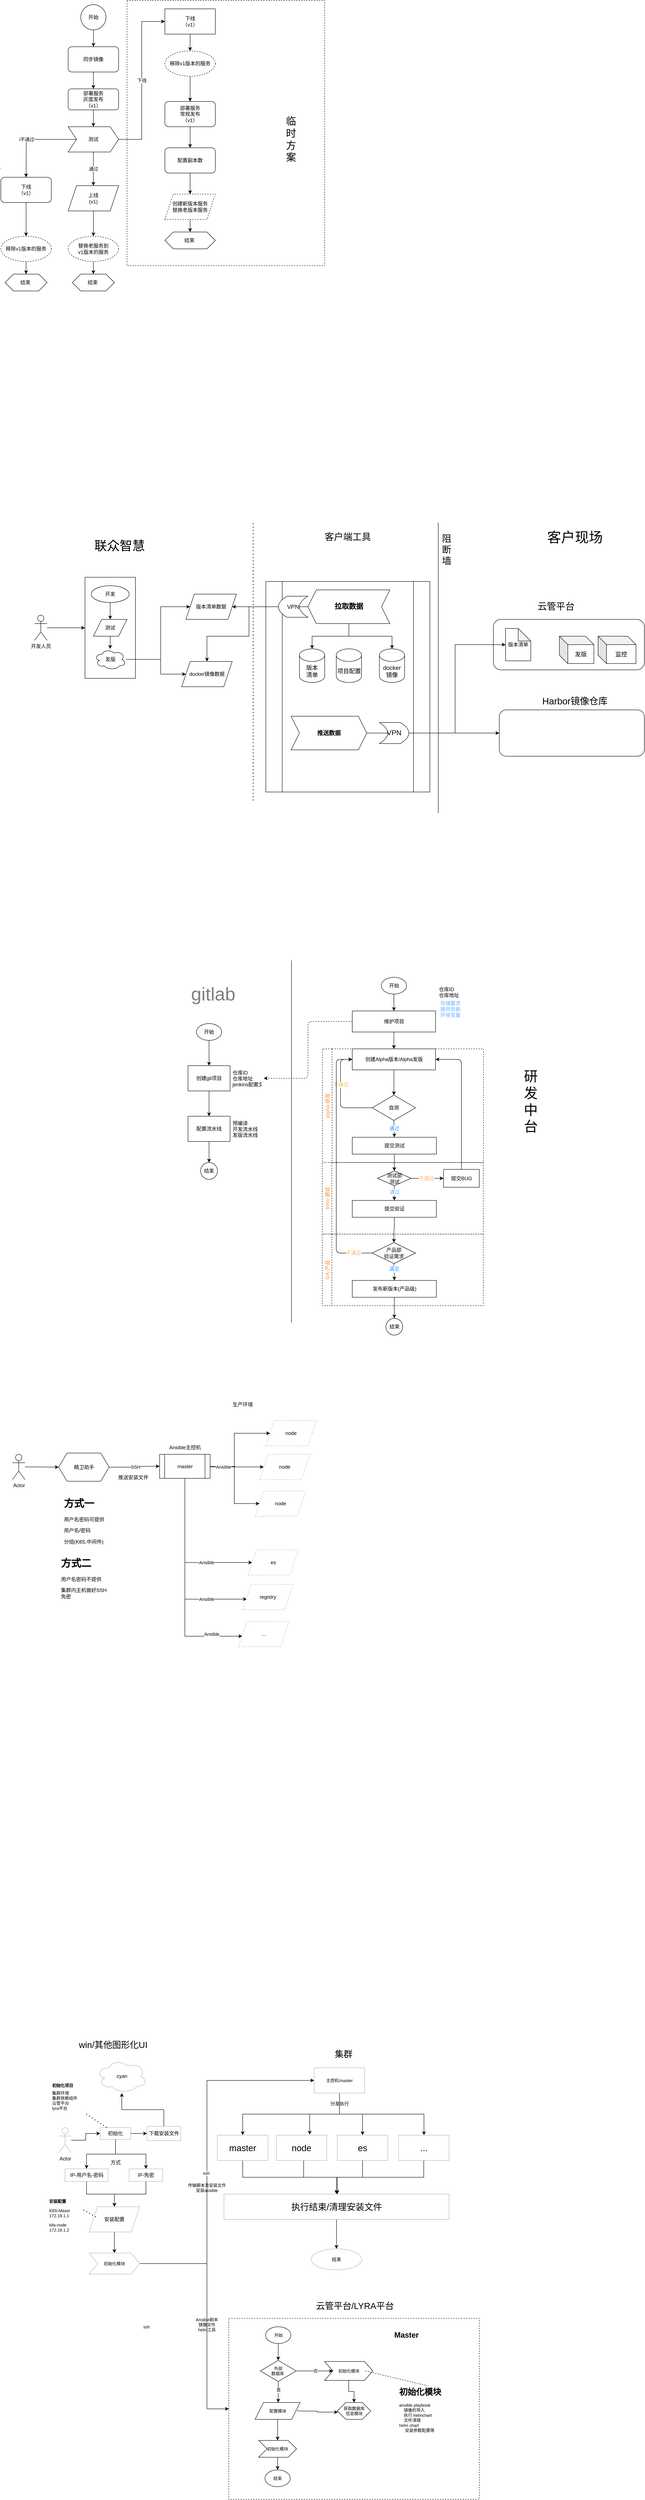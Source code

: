<mxfile version="20.5.1" type="github">
  <diagram id="aKOXHxGFXrtELs7mGaee" name="第 1 页">
    <mxGraphModel dx="2698" dy="1825" grid="1" gridSize="10" guides="1" tooltips="1" connect="1" arrows="1" fold="1" page="1" pageScale="1" pageWidth="827" pageHeight="1169" background="none" math="0" shadow="0">
      <root>
        <mxCell id="0" />
        <mxCell id="1" parent="0" />
        <mxCell id="niFO-DLAnTx82eHoh4Qd-40" value="" style="rounded=0;whiteSpace=wrap;html=1;fontSize=10;dashed=1;" vertex="1" parent="1">
          <mxGeometry x="552" y="5525" width="595.5" height="430" as="geometry" />
        </mxCell>
        <mxCell id="ubwxyJtzHkvPF2N2pRwj-57" value="cyan" style="ellipse;shape=cloud;whiteSpace=wrap;html=1;strokeColor=#B3B3B3;" parent="1" vertex="1">
          <mxGeometry x="237.5" y="4910" width="120" height="80" as="geometry" />
        </mxCell>
        <mxCell id="TaMHbcw07CwSiACDO4ns-48" value="" style="rounded=1;whiteSpace=wrap;html=1;fontSize=33;" parent="1" vertex="1">
          <mxGeometry x="1195" y="1705" width="345" height="110" as="geometry" />
        </mxCell>
        <mxCell id="TaMHbcw07CwSiACDO4ns-46" value="" style="rounded=1;whiteSpace=wrap;html=1;fontSize=33;" parent="1" vertex="1">
          <mxGeometry x="1181" y="1490" width="359" height="120" as="geometry" />
        </mxCell>
        <mxCell id="uRnvMdXlU50FcUm2w8r_-44" value="" style="verticalLabelPosition=bottom;verticalAlign=top;html=1;shape=mxgraph.basic.rect;fillColor2=none;strokeWidth=1;size=20;indent=5;strokeColor=default;dashed=1;" parent="1" vertex="1">
          <mxGeometry x="310" y="20" width="470" height="630" as="geometry" />
        </mxCell>
        <mxCell id="uRnvMdXlU50FcUm2w8r_-13" value="" style="endArrow=none;html=1;rounded=0;" parent="1" edge="1">
          <mxGeometry width="50" height="50" relative="1" as="geometry">
            <mxPoint x="10" y="420" as="sourcePoint" />
            <mxPoint x="9" y="419.406" as="targetPoint" />
          </mxGeometry>
        </mxCell>
        <mxCell id="uRnvMdXlU50FcUm2w8r_-24" style="edgeStyle=orthogonalEdgeStyle;rounded=0;orthogonalLoop=1;jettySize=auto;html=1;" parent="1" target="uRnvMdXlU50FcUm2w8r_-23" edge="1">
          <mxGeometry relative="1" as="geometry">
            <mxPoint x="230" y="90" as="sourcePoint" />
          </mxGeometry>
        </mxCell>
        <mxCell id="uRnvMdXlU50FcUm2w8r_-22" value="开始" style="ellipse;whiteSpace=wrap;html=1;aspect=fixed;" parent="1" vertex="1">
          <mxGeometry x="200" y="30" width="60" height="60" as="geometry" />
        </mxCell>
        <mxCell id="uRnvMdXlU50FcUm2w8r_-26" style="edgeStyle=orthogonalEdgeStyle;rounded=0;orthogonalLoop=1;jettySize=auto;html=1;" parent="1" source="uRnvMdXlU50FcUm2w8r_-23" target="uRnvMdXlU50FcUm2w8r_-25" edge="1">
          <mxGeometry relative="1" as="geometry" />
        </mxCell>
        <mxCell id="uRnvMdXlU50FcUm2w8r_-23" value="同步镜像" style="rounded=1;whiteSpace=wrap;html=1;" parent="1" vertex="1">
          <mxGeometry x="170" y="130" width="120" height="60" as="geometry" />
        </mxCell>
        <mxCell id="uRnvMdXlU50FcUm2w8r_-35" style="edgeStyle=orthogonalEdgeStyle;rounded=0;orthogonalLoop=1;jettySize=auto;html=1;" parent="1" source="uRnvMdXlU50FcUm2w8r_-25" target="uRnvMdXlU50FcUm2w8r_-34" edge="1">
          <mxGeometry relative="1" as="geometry" />
        </mxCell>
        <mxCell id="uRnvMdXlU50FcUm2w8r_-25" value="部署服务&lt;br&gt;灰度发布&lt;br&gt;（v1）" style="rounded=1;whiteSpace=wrap;html=1;" parent="1" vertex="1">
          <mxGeometry x="170" y="230" width="120" height="50" as="geometry" />
        </mxCell>
        <mxCell id="uRnvMdXlU50FcUm2w8r_-41" value="通过" style="edgeStyle=orthogonalEdgeStyle;rounded=0;orthogonalLoop=1;jettySize=auto;html=1;" parent="1" source="uRnvMdXlU50FcUm2w8r_-34" target="uRnvMdXlU50FcUm2w8r_-40" edge="1">
          <mxGeometry relative="1" as="geometry" />
        </mxCell>
        <mxCell id="uRnvMdXlU50FcUm2w8r_-43" value="i不通过" style="edgeStyle=orthogonalEdgeStyle;rounded=0;orthogonalLoop=1;jettySize=auto;html=1;" parent="1" source="uRnvMdXlU50FcUm2w8r_-34" edge="1">
          <mxGeometry x="0.143" relative="1" as="geometry">
            <mxPoint x="70" y="440" as="targetPoint" />
            <mxPoint as="offset" />
          </mxGeometry>
        </mxCell>
        <mxCell id="uRnvMdXlU50FcUm2w8r_-46" value="下线" style="edgeStyle=orthogonalEdgeStyle;rounded=0;orthogonalLoop=1;jettySize=auto;html=1;entryX=0;entryY=0.5;entryDx=0;entryDy=0;" parent="1" source="uRnvMdXlU50FcUm2w8r_-34" target="uRnvMdXlU50FcUm2w8r_-45" edge="1">
          <mxGeometry relative="1" as="geometry" />
        </mxCell>
        <mxCell id="uRnvMdXlU50FcUm2w8r_-34" value="测试" style="shape=step;perimeter=stepPerimeter;whiteSpace=wrap;html=1;fixedSize=1;" parent="1" vertex="1">
          <mxGeometry x="170" y="320" width="120" height="60" as="geometry" />
        </mxCell>
        <mxCell id="uRnvMdXlU50FcUm2w8r_-69" style="edgeStyle=orthogonalEdgeStyle;rounded=0;orthogonalLoop=1;jettySize=auto;html=1;" parent="1" source="uRnvMdXlU50FcUm2w8r_-40" target="uRnvMdXlU50FcUm2w8r_-68" edge="1">
          <mxGeometry relative="1" as="geometry" />
        </mxCell>
        <mxCell id="uRnvMdXlU50FcUm2w8r_-40" value="上线&lt;br&gt;(v1)" style="shape=parallelogram;perimeter=parallelogramPerimeter;whiteSpace=wrap;html=1;fixedSize=1;" parent="1" vertex="1">
          <mxGeometry x="170" y="460" width="120" height="60" as="geometry" />
        </mxCell>
        <mxCell id="uRnvMdXlU50FcUm2w8r_-58" value="" style="edgeStyle=orthogonalEdgeStyle;rounded=0;orthogonalLoop=1;jettySize=auto;html=1;" parent="1" source="uRnvMdXlU50FcUm2w8r_-42" target="uRnvMdXlU50FcUm2w8r_-57" edge="1">
          <mxGeometry relative="1" as="geometry" />
        </mxCell>
        <mxCell id="uRnvMdXlU50FcUm2w8r_-42" value="下线&lt;br&gt;（v1）" style="rounded=1;whiteSpace=wrap;html=1;" parent="1" vertex="1">
          <mxGeometry x="10" y="440" width="120" height="60" as="geometry" />
        </mxCell>
        <mxCell id="uRnvMdXlU50FcUm2w8r_-66" style="edgeStyle=orthogonalEdgeStyle;rounded=0;orthogonalLoop=1;jettySize=auto;html=1;" parent="1" source="uRnvMdXlU50FcUm2w8r_-45" target="uRnvMdXlU50FcUm2w8r_-64" edge="1">
          <mxGeometry relative="1" as="geometry" />
        </mxCell>
        <mxCell id="uRnvMdXlU50FcUm2w8r_-45" value="下线&lt;br&gt;（v1）" style="rounded=0;whiteSpace=wrap;html=1;strokeColor=default;" parent="1" vertex="1">
          <mxGeometry x="400" y="40" width="120" height="60" as="geometry" />
        </mxCell>
        <mxCell id="uRnvMdXlU50FcUm2w8r_-52" value="" style="edgeStyle=orthogonalEdgeStyle;rounded=0;orthogonalLoop=1;jettySize=auto;html=1;" parent="1" source="uRnvMdXlU50FcUm2w8r_-49" target="uRnvMdXlU50FcUm2w8r_-51" edge="1">
          <mxGeometry relative="1" as="geometry" />
        </mxCell>
        <mxCell id="uRnvMdXlU50FcUm2w8r_-49" value="部署服务&lt;br&gt;常规发布&lt;br&gt;（v1）" style="rounded=1;whiteSpace=wrap;html=1;strokeColor=default;" parent="1" vertex="1">
          <mxGeometry x="400" y="260" width="120" height="60" as="geometry" />
        </mxCell>
        <mxCell id="uRnvMdXlU50FcUm2w8r_-54" style="edgeStyle=orthogonalEdgeStyle;rounded=0;orthogonalLoop=1;jettySize=auto;html=1;entryX=0.5;entryY=0;entryDx=0;entryDy=0;" parent="1" source="uRnvMdXlU50FcUm2w8r_-51" target="uRnvMdXlU50FcUm2w8r_-53" edge="1">
          <mxGeometry relative="1" as="geometry" />
        </mxCell>
        <mxCell id="uRnvMdXlU50FcUm2w8r_-51" value="配置副本数" style="whiteSpace=wrap;html=1;rounded=1;" parent="1" vertex="1">
          <mxGeometry x="400" y="370" width="120" height="60" as="geometry" />
        </mxCell>
        <mxCell id="uRnvMdXlU50FcUm2w8r_-56" value="" style="edgeStyle=orthogonalEdgeStyle;rounded=0;orthogonalLoop=1;jettySize=auto;html=1;" parent="1" source="uRnvMdXlU50FcUm2w8r_-53" edge="1">
          <mxGeometry relative="1" as="geometry">
            <mxPoint x="460" y="570" as="targetPoint" />
          </mxGeometry>
        </mxCell>
        <mxCell id="uRnvMdXlU50FcUm2w8r_-53" value="创建新版本服务&lt;br&gt;替换老版本服务" style="shape=parallelogram;perimeter=parallelogramPerimeter;whiteSpace=wrap;html=1;fixedSize=1;strokeColor=default;dashed=1;" parent="1" vertex="1">
          <mxGeometry x="400" y="480" width="120" height="60" as="geometry" />
        </mxCell>
        <mxCell id="uRnvMdXlU50FcUm2w8r_-62" style="edgeStyle=orthogonalEdgeStyle;rounded=0;orthogonalLoop=1;jettySize=auto;html=1;" parent="1" source="uRnvMdXlU50FcUm2w8r_-57" edge="1">
          <mxGeometry relative="1" as="geometry">
            <mxPoint x="70" y="670" as="targetPoint" />
          </mxGeometry>
        </mxCell>
        <mxCell id="uRnvMdXlU50FcUm2w8r_-57" value="移除v1版本的服务" style="ellipse;whiteSpace=wrap;html=1;rounded=1;dashed=1;" parent="1" vertex="1">
          <mxGeometry x="10" y="580" width="120" height="60" as="geometry" />
        </mxCell>
        <mxCell id="uRnvMdXlU50FcUm2w8r_-61" value="结束&amp;nbsp;" style="shape=hexagon;perimeter=hexagonPerimeter2;whiteSpace=wrap;html=1;fixedSize=1;strokeColor=default;" parent="1" vertex="1">
          <mxGeometry x="20" y="670" width="100" height="40" as="geometry" />
        </mxCell>
        <mxCell id="uRnvMdXlU50FcUm2w8r_-67" style="edgeStyle=orthogonalEdgeStyle;rounded=0;orthogonalLoop=1;jettySize=auto;html=1;" parent="1" source="uRnvMdXlU50FcUm2w8r_-64" target="uRnvMdXlU50FcUm2w8r_-49" edge="1">
          <mxGeometry relative="1" as="geometry" />
        </mxCell>
        <mxCell id="uRnvMdXlU50FcUm2w8r_-64" value="移除v1版本的服务" style="ellipse;whiteSpace=wrap;html=1;rounded=1;dashed=1;" parent="1" vertex="1">
          <mxGeometry x="400" y="140" width="120" height="60" as="geometry" />
        </mxCell>
        <mxCell id="uRnvMdXlU50FcUm2w8r_-71" value="" style="edgeStyle=orthogonalEdgeStyle;rounded=0;orthogonalLoop=1;jettySize=auto;html=1;" parent="1" source="uRnvMdXlU50FcUm2w8r_-68" target="uRnvMdXlU50FcUm2w8r_-70" edge="1">
          <mxGeometry relative="1" as="geometry" />
        </mxCell>
        <mxCell id="uRnvMdXlU50FcUm2w8r_-68" value="替换老服务到&lt;br&gt;v1版本的服务" style="ellipse;whiteSpace=wrap;html=1;rounded=1;dashed=1;" parent="1" vertex="1">
          <mxGeometry x="170" y="580" width="120" height="60" as="geometry" />
        </mxCell>
        <mxCell id="uRnvMdXlU50FcUm2w8r_-70" value="结束&amp;nbsp;" style="shape=hexagon;perimeter=hexagonPerimeter2;whiteSpace=wrap;html=1;fixedSize=1;strokeColor=default;" parent="1" vertex="1">
          <mxGeometry x="180" y="670" width="100" height="40" as="geometry" />
        </mxCell>
        <mxCell id="uRnvMdXlU50FcUm2w8r_-72" value="结束&amp;nbsp;" style="shape=hexagon;perimeter=hexagonPerimeter2;whiteSpace=wrap;html=1;fixedSize=1;strokeColor=default;" parent="1" vertex="1">
          <mxGeometry x="400" y="570" width="120" height="40" as="geometry" />
        </mxCell>
        <mxCell id="uRnvMdXlU50FcUm2w8r_-73" value="临&lt;br style=&quot;font-size: 24px;&quot;&gt;时&lt;br style=&quot;font-size: 24px;&quot;&gt;方&lt;br style=&quot;font-size: 24px;&quot;&gt;案" style="text;html=1;strokeColor=none;fillColor=none;align=center;verticalAlign=middle;whiteSpace=wrap;rounded=0;fontSize=24;" parent="1" vertex="1">
          <mxGeometry x="670" y="110" width="60" height="480" as="geometry" />
        </mxCell>
        <mxCell id="TaMHbcw07CwSiACDO4ns-1" value="" style="rounded=0;whiteSpace=wrap;html=1;" parent="1" vertex="1">
          <mxGeometry x="210" y="1390" width="120" height="240" as="geometry" />
        </mxCell>
        <mxCell id="TaMHbcw07CwSiACDO4ns-6" style="edgeStyle=orthogonalEdgeStyle;rounded=0;orthogonalLoop=1;jettySize=auto;html=1;" parent="1" source="TaMHbcw07CwSiACDO4ns-2" target="TaMHbcw07CwSiACDO4ns-1" edge="1">
          <mxGeometry relative="1" as="geometry" />
        </mxCell>
        <mxCell id="TaMHbcw07CwSiACDO4ns-2" value="开发人员" style="shape=umlActor;verticalLabelPosition=bottom;verticalAlign=top;html=1;outlineConnect=0;" parent="1" vertex="1">
          <mxGeometry x="90" y="1480" width="30" height="60" as="geometry" />
        </mxCell>
        <mxCell id="TaMHbcw07CwSiACDO4ns-9" value="" style="edgeStyle=orthogonalEdgeStyle;rounded=0;orthogonalLoop=1;jettySize=auto;html=1;" parent="1" source="TaMHbcw07CwSiACDO4ns-7" target="TaMHbcw07CwSiACDO4ns-8" edge="1">
          <mxGeometry relative="1" as="geometry" />
        </mxCell>
        <mxCell id="TaMHbcw07CwSiACDO4ns-7" value="开发" style="ellipse;whiteSpace=wrap;html=1;" parent="1" vertex="1">
          <mxGeometry x="225" y="1410" width="90" height="40" as="geometry" />
        </mxCell>
        <mxCell id="TaMHbcw07CwSiACDO4ns-11" value="" style="edgeStyle=orthogonalEdgeStyle;rounded=0;orthogonalLoop=1;jettySize=auto;html=1;" parent="1" source="TaMHbcw07CwSiACDO4ns-8" target="TaMHbcw07CwSiACDO4ns-10" edge="1">
          <mxGeometry relative="1" as="geometry" />
        </mxCell>
        <mxCell id="TaMHbcw07CwSiACDO4ns-8" value="测试" style="shape=parallelogram;perimeter=parallelogramPerimeter;whiteSpace=wrap;html=1;fixedSize=1;" parent="1" vertex="1">
          <mxGeometry x="230" y="1490" width="80" height="40" as="geometry" />
        </mxCell>
        <mxCell id="TaMHbcw07CwSiACDO4ns-14" style="edgeStyle=orthogonalEdgeStyle;rounded=0;orthogonalLoop=1;jettySize=auto;html=1;entryX=0;entryY=0.5;entryDx=0;entryDy=0;" parent="1" source="TaMHbcw07CwSiACDO4ns-10" target="TaMHbcw07CwSiACDO4ns-12" edge="1">
          <mxGeometry relative="1" as="geometry">
            <Array as="points">
              <mxPoint x="390" y="1585" />
              <mxPoint x="390" y="1460" />
            </Array>
          </mxGeometry>
        </mxCell>
        <mxCell id="TaMHbcw07CwSiACDO4ns-15" style="edgeStyle=orthogonalEdgeStyle;rounded=0;orthogonalLoop=1;jettySize=auto;html=1;entryX=0;entryY=0.5;entryDx=0;entryDy=0;" parent="1" source="TaMHbcw07CwSiACDO4ns-10" target="TaMHbcw07CwSiACDO4ns-13" edge="1">
          <mxGeometry relative="1" as="geometry">
            <Array as="points">
              <mxPoint x="390" y="1585" />
              <mxPoint x="390" y="1620" />
            </Array>
          </mxGeometry>
        </mxCell>
        <mxCell id="TaMHbcw07CwSiACDO4ns-10" value="发版" style="ellipse;shape=cloud;whiteSpace=wrap;html=1;" parent="1" vertex="1">
          <mxGeometry x="232.5" y="1560" width="75" height="50" as="geometry" />
        </mxCell>
        <mxCell id="TaMHbcw07CwSiACDO4ns-12" value="版本清单数据" style="shape=parallelogram;perimeter=parallelogramPerimeter;whiteSpace=wrap;html=1;fixedSize=1;" parent="1" vertex="1">
          <mxGeometry x="450" y="1430" width="120" height="60" as="geometry" />
        </mxCell>
        <mxCell id="TaMHbcw07CwSiACDO4ns-13" value="docker镜像数据" style="shape=parallelogram;perimeter=parallelogramPerimeter;whiteSpace=wrap;html=1;fixedSize=1;" parent="1" vertex="1">
          <mxGeometry x="440" y="1590" width="120" height="60" as="geometry" />
        </mxCell>
        <mxCell id="TaMHbcw07CwSiACDO4ns-17" value="" style="endArrow=none;dashed=1;html=1;dashPattern=1 3;strokeWidth=2;rounded=0;" parent="1" edge="1">
          <mxGeometry width="50" height="50" relative="1" as="geometry">
            <mxPoint x="610" y="1920" as="sourcePoint" />
            <mxPoint x="610" y="1260" as="targetPoint" />
          </mxGeometry>
        </mxCell>
        <mxCell id="TaMHbcw07CwSiACDO4ns-18" value="联众智慧" style="text;html=1;strokeColor=none;fillColor=none;align=center;verticalAlign=middle;whiteSpace=wrap;rounded=0;fontSize=30;" parent="1" vertex="1">
          <mxGeometry x="180" y="1300" width="225" height="30" as="geometry" />
        </mxCell>
        <mxCell id="TaMHbcw07CwSiACDO4ns-19" value="" style="endArrow=none;html=1;rounded=0;fontSize=30;" parent="1" edge="1">
          <mxGeometry width="50" height="50" relative="1" as="geometry">
            <mxPoint x="1050" y="1950" as="sourcePoint" />
            <mxPoint x="1050" y="1260" as="targetPoint" />
          </mxGeometry>
        </mxCell>
        <mxCell id="TaMHbcw07CwSiACDO4ns-20" value="阻断墙" style="text;html=1;strokeColor=none;fillColor=none;align=center;verticalAlign=middle;whiteSpace=wrap;rounded=0;fontSize=22;" parent="1" vertex="1">
          <mxGeometry x="1050" y="1280" width="40" height="90" as="geometry" />
        </mxCell>
        <mxCell id="TaMHbcw07CwSiACDO4ns-22" value="" style="shape=process;whiteSpace=wrap;html=1;backgroundOutline=1;fontSize=22;" parent="1" vertex="1">
          <mxGeometry x="640" y="1400" width="390" height="500" as="geometry" />
        </mxCell>
        <mxCell id="TaMHbcw07CwSiACDO4ns-23" value="客户端工具" style="text;html=1;strokeColor=none;fillColor=none;align=center;verticalAlign=middle;whiteSpace=wrap;rounded=0;fontSize=22;" parent="1" vertex="1">
          <mxGeometry x="760" y="1280" width="150" height="30" as="geometry" />
        </mxCell>
        <mxCell id="TaMHbcw07CwSiACDO4ns-24" value="docker&lt;br&gt;镜像" style="shape=cylinder3;whiteSpace=wrap;html=1;boundedLbl=1;backgroundOutline=1;size=15;fontSize=14;" parent="1" vertex="1">
          <mxGeometry x="910" y="1560" width="60" height="80" as="geometry" />
        </mxCell>
        <mxCell id="TaMHbcw07CwSiACDO4ns-25" value="版本&lt;br&gt;清单" style="shape=cylinder3;whiteSpace=wrap;html=1;boundedLbl=1;backgroundOutline=1;size=15;fontSize=14;" parent="1" vertex="1">
          <mxGeometry x="720" y="1560" width="60" height="80" as="geometry" />
        </mxCell>
        <mxCell id="TaMHbcw07CwSiACDO4ns-27" style="edgeStyle=orthogonalEdgeStyle;rounded=0;orthogonalLoop=1;jettySize=auto;html=1;entryX=1;entryY=0.5;entryDx=0;entryDy=0;fontSize=14;" parent="1" source="TaMHbcw07CwSiACDO4ns-26" target="TaMHbcw07CwSiACDO4ns-12" edge="1">
          <mxGeometry relative="1" as="geometry" />
        </mxCell>
        <mxCell id="TaMHbcw07CwSiACDO4ns-29" style="edgeStyle=orthogonalEdgeStyle;rounded=0;orthogonalLoop=1;jettySize=auto;html=1;fontSize=14;startArrow=none;" parent="1" source="TaMHbcw07CwSiACDO4ns-28" target="TaMHbcw07CwSiACDO4ns-13" edge="1">
          <mxGeometry relative="1" as="geometry">
            <mxPoint x="740" y="1460" as="sourcePoint" />
            <Array as="points">
              <mxPoint x="600" y="1460" />
              <mxPoint x="600" y="1530" />
              <mxPoint x="500" y="1530" />
            </Array>
          </mxGeometry>
        </mxCell>
        <mxCell id="TaMHbcw07CwSiACDO4ns-30" style="edgeStyle=orthogonalEdgeStyle;rounded=0;orthogonalLoop=1;jettySize=auto;html=1;fontSize=14;" parent="1" source="TaMHbcw07CwSiACDO4ns-26" target="TaMHbcw07CwSiACDO4ns-25" edge="1">
          <mxGeometry relative="1" as="geometry" />
        </mxCell>
        <mxCell id="TaMHbcw07CwSiACDO4ns-31" style="edgeStyle=orthogonalEdgeStyle;rounded=0;orthogonalLoop=1;jettySize=auto;html=1;entryX=0.5;entryY=0;entryDx=0;entryDy=0;entryPerimeter=0;fontSize=14;" parent="1" source="TaMHbcw07CwSiACDO4ns-26" target="TaMHbcw07CwSiACDO4ns-24" edge="1">
          <mxGeometry relative="1" as="geometry" />
        </mxCell>
        <mxCell id="TaMHbcw07CwSiACDO4ns-26" value="" style="shape=step;perimeter=stepPerimeter;whiteSpace=wrap;html=1;fixedSize=1;fontSize=14;rotation=-180;" parent="1" vertex="1">
          <mxGeometry x="740" y="1420" width="195" height="80" as="geometry" />
        </mxCell>
        <mxCell id="TaMHbcw07CwSiACDO4ns-32" value="拉取数据" style="text;html=1;strokeColor=none;fillColor=none;align=center;verticalAlign=middle;whiteSpace=wrap;rounded=0;fontSize=17;fontStyle=1" parent="1" vertex="1">
          <mxGeometry x="790" y="1445" width="95" height="30" as="geometry" />
        </mxCell>
        <mxCell id="TaMHbcw07CwSiACDO4ns-28" value="VPN" style="shape=dataStorage;whiteSpace=wrap;html=1;fixedSize=1;fontSize=14;" parent="1" vertex="1">
          <mxGeometry x="670" y="1435" width="70" height="50" as="geometry" />
        </mxCell>
        <mxCell id="TaMHbcw07CwSiACDO4ns-34" value="项目配置" style="shape=cylinder3;whiteSpace=wrap;html=1;boundedLbl=1;backgroundOutline=1;size=15;fontSize=14;" parent="1" vertex="1">
          <mxGeometry x="807.5" y="1560" width="60" height="80" as="geometry" />
        </mxCell>
        <mxCell id="TaMHbcw07CwSiACDO4ns-50" style="edgeStyle=orthogonalEdgeStyle;rounded=0;orthogonalLoop=1;jettySize=auto;html=1;entryX=0;entryY=0.5;entryDx=0;entryDy=0;fontSize=22;" parent="1" source="TaMHbcw07CwSiACDO4ns-35" target="TaMHbcw07CwSiACDO4ns-48" edge="1">
          <mxGeometry relative="1" as="geometry" />
        </mxCell>
        <mxCell id="TaMHbcw07CwSiACDO4ns-51" style="edgeStyle=orthogonalEdgeStyle;rounded=0;orthogonalLoop=1;jettySize=auto;html=1;fontSize=22;entryX=0;entryY=0.5;entryDx=0;entryDy=0;entryPerimeter=0;" parent="1" source="TaMHbcw07CwSiACDO4ns-35" target="TaMHbcw07CwSiACDO4ns-54" edge="1">
          <mxGeometry relative="1" as="geometry">
            <mxPoint x="1210.0" y="1552.5" as="targetPoint" />
            <Array as="points">
              <mxPoint x="1090" y="1760" />
              <mxPoint x="1090" y="1550" />
            </Array>
          </mxGeometry>
        </mxCell>
        <mxCell id="TaMHbcw07CwSiACDO4ns-35" value="推送数据" style="shape=step;perimeter=stepPerimeter;whiteSpace=wrap;html=1;fixedSize=1;fontSize=14;rotation=0;fontStyle=1" parent="1" vertex="1">
          <mxGeometry x="700" y="1720" width="180" height="80" as="geometry" />
        </mxCell>
        <mxCell id="TaMHbcw07CwSiACDO4ns-36" value="" style="shape=dataStorage;whiteSpace=wrap;html=1;fixedSize=1;fontSize=14;rotation=-180;" parent="1" vertex="1">
          <mxGeometry x="910" y="1735" width="70" height="50" as="geometry" />
        </mxCell>
        <mxCell id="TaMHbcw07CwSiACDO4ns-37" value="VPN" style="text;html=1;strokeColor=none;fillColor=none;align=center;verticalAlign=middle;whiteSpace=wrap;rounded=0;fontSize=17;" parent="1" vertex="1">
          <mxGeometry x="915" y="1745" width="60" height="30" as="geometry" />
        </mxCell>
        <mxCell id="TaMHbcw07CwSiACDO4ns-41" value="客户现场" style="text;html=1;strokeColor=none;fillColor=none;align=center;verticalAlign=middle;whiteSpace=wrap;rounded=0;fontSize=33;fontStyle=0" parent="1" vertex="1">
          <mxGeometry x="1220" y="1280" width="310" height="30" as="geometry" />
        </mxCell>
        <mxCell id="TaMHbcw07CwSiACDO4ns-42" value="云管平台" style="text;html=1;strokeColor=none;fillColor=none;align=center;verticalAlign=middle;whiteSpace=wrap;rounded=0;fontSize=22;fontStyle=0" parent="1" vertex="1">
          <mxGeometry x="1200" y="1445" width="260" height="30" as="geometry" />
        </mxCell>
        <mxCell id="TaMHbcw07CwSiACDO4ns-45" value="Harbor镜像仓库" style="text;html=1;strokeColor=none;fillColor=none;align=center;verticalAlign=middle;whiteSpace=wrap;rounded=0;fontSize=22;fontStyle=0" parent="1" vertex="1">
          <mxGeometry x="1220" y="1670" width="310" height="30" as="geometry" />
        </mxCell>
        <mxCell id="TaMHbcw07CwSiACDO4ns-47" value="发版" style="shape=cube;whiteSpace=wrap;html=1;boundedLbl=1;backgroundOutline=1;darkOpacity=0.05;darkOpacity2=0.1;fontSize=14;" parent="1" vertex="1">
          <mxGeometry x="1338" y="1530" width="82" height="65" as="geometry" />
        </mxCell>
        <mxCell id="TaMHbcw07CwSiACDO4ns-52" value="监控" style="shape=cube;whiteSpace=wrap;html=1;boundedLbl=1;backgroundOutline=1;darkOpacity=0.05;darkOpacity2=0.1;fontSize=14;" parent="1" vertex="1">
          <mxGeometry x="1430" y="1530" width="90" height="65" as="geometry" />
        </mxCell>
        <mxCell id="TaMHbcw07CwSiACDO4ns-54" value="版本清单" style="shape=note;whiteSpace=wrap;html=1;backgroundOutline=1;darkOpacity=0.05;fontSize=12;" parent="1" vertex="1">
          <mxGeometry x="1210" y="1511.5" width="60" height="77" as="geometry" />
        </mxCell>
        <mxCell id="2eoXuniDgy3FarlTxN_e-17" value="" style="edgeStyle=orthogonalEdgeStyle;rounded=0;orthogonalLoop=1;jettySize=auto;html=1;fontSize=12;" parent="1" source="2eoXuniDgy3FarlTxN_e-3" target="2eoXuniDgy3FarlTxN_e-16" edge="1">
          <mxGeometry relative="1" as="geometry" />
        </mxCell>
        <mxCell id="2eoXuniDgy3FarlTxN_e-3" value="配置流水线" style="rounded=0;whiteSpace=wrap;html=1;" parent="1" vertex="1">
          <mxGeometry x="455" y="2670" width="100" height="60" as="geometry" />
        </mxCell>
        <mxCell id="2eoXuniDgy3FarlTxN_e-10" value="" style="edgeStyle=orthogonalEdgeStyle;rounded=0;orthogonalLoop=1;jettySize=auto;html=1;" parent="1" source="2eoXuniDgy3FarlTxN_e-4" target="2eoXuniDgy3FarlTxN_e-3" edge="1">
          <mxGeometry relative="1" as="geometry" />
        </mxCell>
        <mxCell id="2eoXuniDgy3FarlTxN_e-4" value="创建git项目" style="rounded=0;whiteSpace=wrap;html=1;" parent="1" vertex="1">
          <mxGeometry x="455" y="2550" width="100" height="60" as="geometry" />
        </mxCell>
        <mxCell id="2eoXuniDgy3FarlTxN_e-9" value="研&lt;br&gt;发&lt;br&gt;中&lt;br&gt;台" style="text;html=1;strokeColor=none;fillColor=none;align=center;verticalAlign=middle;whiteSpace=wrap;rounded=0;labelBorderColor=none;fontSize=33;" parent="1" vertex="1">
          <mxGeometry x="1202" y="2330" width="136" height="610" as="geometry" />
        </mxCell>
        <mxCell id="2eoXuniDgy3FarlTxN_e-23" style="edgeStyle=orthogonalEdgeStyle;orthogonalLoop=1;jettySize=auto;html=1;fontSize=12;fontColor=default;exitX=0;exitY=0.5;exitDx=0;exitDy=0;rounded=1;dashed=1;" parent="1" source="2eoXuniDgy3FarlTxN_e-11" target="2eoXuniDgy3FarlTxN_e-21" edge="1">
          <mxGeometry relative="1" as="geometry" />
        </mxCell>
        <mxCell id="2eoXuniDgy3FarlTxN_e-29" value="" style="edgeStyle=orthogonalEdgeStyle;rounded=1;orthogonalLoop=1;jettySize=auto;html=1;fontSize=12;fontColor=#FFB366;" parent="1" source="2eoXuniDgy3FarlTxN_e-11" target="2eoXuniDgy3FarlTxN_e-28" edge="1">
          <mxGeometry relative="1" as="geometry" />
        </mxCell>
        <mxCell id="2eoXuniDgy3FarlTxN_e-11" value="维护项目" style="rounded=0;whiteSpace=wrap;html=1;" parent="1" vertex="1">
          <mxGeometry x="845.5" y="2420" width="198" height="50" as="geometry" />
        </mxCell>
        <mxCell id="2eoXuniDgy3FarlTxN_e-15" value="" style="edgeStyle=orthogonalEdgeStyle;rounded=0;orthogonalLoop=1;jettySize=auto;html=1;fontSize=12;" parent="1" source="2eoXuniDgy3FarlTxN_e-13" target="2eoXuniDgy3FarlTxN_e-4" edge="1">
          <mxGeometry relative="1" as="geometry" />
        </mxCell>
        <mxCell id="2eoXuniDgy3FarlTxN_e-13" value="开始" style="ellipse;whiteSpace=wrap;html=1;labelBorderColor=none;fontSize=12;fontColor=default;" parent="1" vertex="1">
          <mxGeometry x="475" y="2450" width="60" height="40" as="geometry" />
        </mxCell>
        <mxCell id="2eoXuniDgy3FarlTxN_e-16" value="结束" style="ellipse;whiteSpace=wrap;html=1;aspect=fixed;labelBorderColor=none;fontSize=12;fontColor=default;" parent="1" vertex="1">
          <mxGeometry x="485" y="2780" width="40" height="40" as="geometry" />
        </mxCell>
        <mxCell id="2eoXuniDgy3FarlTxN_e-21" value="仓库ID&#xa;仓库地址&#xa;jenkins配置文件" style="text;strokeColor=none;fillColor=none;align=left;verticalAlign=middle;spacingLeft=4;spacingRight=4;overflow=hidden;points=[[0,0.5],[1,0.5]];portConstraint=eastwest;rotatable=0;labelBorderColor=none;fontSize=12;fontColor=default;" parent="1" vertex="1">
          <mxGeometry x="555" y="2550" width="80" height="60" as="geometry" />
        </mxCell>
        <mxCell id="2eoXuniDgy3FarlTxN_e-22" value="预编译&#xa;开发流水线&#xa;发版流水线" style="text;strokeColor=none;fillColor=none;align=left;verticalAlign=middle;spacingLeft=4;spacingRight=4;overflow=hidden;points=[[0,0.5],[1,0.5]];portConstraint=eastwest;rotatable=0;labelBorderColor=none;fontSize=12;fontColor=default;" parent="1" vertex="1">
          <mxGeometry x="555" y="2670" width="80" height="60" as="geometry" />
        </mxCell>
        <mxCell id="2eoXuniDgy3FarlTxN_e-24" value="存储要求&#xa;服务依赖&#xa;环境变量" style="text;strokeColor=none;fillColor=none;align=left;verticalAlign=middle;spacingLeft=4;spacingRight=4;overflow=hidden;points=[[0,0.5],[1,0.5]];portConstraint=eastwest;rotatable=0;labelBorderColor=none;fontSize=12;fontColor=#66B2FF;" parent="1" vertex="1">
          <mxGeometry x="1049" y="2390" width="66.5" height="50" as="geometry" />
        </mxCell>
        <mxCell id="2eoXuniDgy3FarlTxN_e-26" value="仓库ID&#xa;仓库地址&#xa;" style="text;strokeColor=none;fillColor=none;align=left;verticalAlign=middle;spacingLeft=4;spacingRight=4;overflow=hidden;points=[[0,0.5],[1,0.5]];portConstraint=eastwest;rotatable=0;labelBorderColor=none;fontSize=12;fontColor=default;" parent="1" vertex="1">
          <mxGeometry x="1045.5" y="2360" width="67" height="40" as="geometry" />
        </mxCell>
        <mxCell id="2eoXuniDgy3FarlTxN_e-31" value="" style="edgeStyle=orthogonalEdgeStyle;rounded=1;orthogonalLoop=1;jettySize=auto;html=1;fontSize=12;fontColor=#FFB366;" parent="1" source="2eoXuniDgy3FarlTxN_e-28" target="2eoXuniDgy3FarlTxN_e-30" edge="1">
          <mxGeometry relative="1" as="geometry" />
        </mxCell>
        <mxCell id="2eoXuniDgy3FarlTxN_e-28" value="创建Alpha版本/Alpha发版" style="rounded=0;whiteSpace=wrap;html=1;" parent="1" vertex="1">
          <mxGeometry x="845.5" y="2510" width="198" height="50" as="geometry" />
        </mxCell>
        <mxCell id="2eoXuniDgy3FarlTxN_e-37" value="" style="edgeStyle=orthogonalEdgeStyle;rounded=1;orthogonalLoop=1;jettySize=auto;html=1;fontSize=12;fontColor=#FFB366;" parent="1" source="2eoXuniDgy3FarlTxN_e-30" target="2eoXuniDgy3FarlTxN_e-36" edge="1">
          <mxGeometry relative="1" as="geometry" />
        </mxCell>
        <mxCell id="2eoXuniDgy3FarlTxN_e-38" value="通过" style="edgeLabel;html=1;align=center;verticalAlign=middle;resizable=0;points=[];fontSize=12;fontColor=#3399FF;" parent="2eoXuniDgy3FarlTxN_e-37" vertex="1" connectable="0">
          <mxGeometry x="-0.068" relative="1" as="geometry">
            <mxPoint as="offset" />
          </mxGeometry>
        </mxCell>
        <mxCell id="2eoXuniDgy3FarlTxN_e-41" style="edgeStyle=orthogonalEdgeStyle;rounded=1;orthogonalLoop=1;jettySize=auto;html=1;entryX=0;entryY=0.5;entryDx=0;entryDy=0;fontSize=12;fontColor=#FFB366;exitX=0;exitY=0.5;exitDx=0;exitDy=0;" parent="1" source="2eoXuniDgy3FarlTxN_e-30" target="2eoXuniDgy3FarlTxN_e-28" edge="1">
          <mxGeometry relative="1" as="geometry">
            <Array as="points">
              <mxPoint x="817.5" y="2650" />
              <mxPoint x="817.5" y="2535" />
            </Array>
          </mxGeometry>
        </mxCell>
        <mxCell id="2eoXuniDgy3FarlTxN_e-42" value="不通过" style="edgeLabel;html=1;align=center;verticalAlign=middle;resizable=0;points=[];fontSize=12;fontColor=#FFB366;" parent="2eoXuniDgy3FarlTxN_e-41" vertex="1" connectable="0">
          <mxGeometry x="0.196" relative="1" as="geometry">
            <mxPoint as="offset" />
          </mxGeometry>
        </mxCell>
        <mxCell id="2eoXuniDgy3FarlTxN_e-30" value="自测" style="rhombus;whiteSpace=wrap;html=1;rounded=0;" parent="1" vertex="1">
          <mxGeometry x="893" y="2620" width="103" height="60" as="geometry" />
        </mxCell>
        <mxCell id="2eoXuniDgy3FarlTxN_e-45" value="" style="edgeStyle=orthogonalEdgeStyle;rounded=1;orthogonalLoop=1;jettySize=auto;html=1;fontSize=12;fontColor=#66B2FF;" parent="1" source="2eoXuniDgy3FarlTxN_e-36" target="2eoXuniDgy3FarlTxN_e-44" edge="1">
          <mxGeometry relative="1" as="geometry" />
        </mxCell>
        <mxCell id="2eoXuniDgy3FarlTxN_e-36" value="提交测试" style="whiteSpace=wrap;html=1;rounded=0;" parent="1" vertex="1">
          <mxGeometry x="845.5" y="2720" width="200" height="40" as="geometry" />
        </mxCell>
        <mxCell id="2eoXuniDgy3FarlTxN_e-48" value="" style="edgeStyle=orthogonalEdgeStyle;rounded=1;orthogonalLoop=1;jettySize=auto;html=1;fontSize=12;fontColor=#66B2FF;" parent="1" source="2eoXuniDgy3FarlTxN_e-44" target="2eoXuniDgy3FarlTxN_e-47" edge="1">
          <mxGeometry relative="1" as="geometry" />
        </mxCell>
        <mxCell id="2eoXuniDgy3FarlTxN_e-49" value="通过" style="edgeLabel;html=1;align=center;verticalAlign=middle;resizable=0;points=[];fontSize=12;fontColor=#66B2FF;" parent="2eoXuniDgy3FarlTxN_e-48" vertex="1" connectable="0">
          <mxGeometry x="-0.348" relative="1" as="geometry">
            <mxPoint as="offset" />
          </mxGeometry>
        </mxCell>
        <mxCell id="2eoXuniDgy3FarlTxN_e-54" value="" style="edgeStyle=orthogonalEdgeStyle;rounded=1;orthogonalLoop=1;jettySize=auto;html=1;fontSize=12;fontColor=#66B2FF;" parent="1" source="2eoXuniDgy3FarlTxN_e-44" target="2eoXuniDgy3FarlTxN_e-53" edge="1">
          <mxGeometry relative="1" as="geometry" />
        </mxCell>
        <mxCell id="2eoXuniDgy3FarlTxN_e-62" value="不通过" style="edgeLabel;html=1;align=center;verticalAlign=middle;resizable=0;points=[];fontSize=12;fontColor=#FFB366;" parent="2eoXuniDgy3FarlTxN_e-54" vertex="1" connectable="0">
          <mxGeometry x="-0.308" relative="1" as="geometry">
            <mxPoint x="9" as="offset" />
          </mxGeometry>
        </mxCell>
        <mxCell id="2eoXuniDgy3FarlTxN_e-44" value="测试部&lt;br&gt;测试" style="rhombus;whiteSpace=wrap;html=1;rounded=0;" parent="1" vertex="1">
          <mxGeometry x="905.5" y="2800" width="80" height="35" as="geometry" />
        </mxCell>
        <mxCell id="2eoXuniDgy3FarlTxN_e-58" value="" style="edgeStyle=orthogonalEdgeStyle;rounded=1;orthogonalLoop=1;jettySize=auto;html=1;fontSize=12;fontColor=#66B2FF;" parent="1" source="2eoXuniDgy3FarlTxN_e-47" target="2eoXuniDgy3FarlTxN_e-57" edge="1">
          <mxGeometry relative="1" as="geometry" />
        </mxCell>
        <mxCell id="2eoXuniDgy3FarlTxN_e-47" value="提交验证" style="whiteSpace=wrap;html=1;rounded=0;" parent="1" vertex="1">
          <mxGeometry x="845.5" y="2870" width="200" height="40" as="geometry" />
        </mxCell>
        <mxCell id="2eoXuniDgy3FarlTxN_e-52" style="edgeStyle=orthogonalEdgeStyle;rounded=1;orthogonalLoop=1;jettySize=auto;html=1;entryX=0.5;entryY=0;entryDx=0;entryDy=0;fontSize=12;fontColor=#66B2FF;" parent="1" source="2eoXuniDgy3FarlTxN_e-51" target="2eoXuniDgy3FarlTxN_e-11" edge="1">
          <mxGeometry relative="1" as="geometry" />
        </mxCell>
        <mxCell id="2eoXuniDgy3FarlTxN_e-51" value="开始" style="ellipse;whiteSpace=wrap;html=1;labelBorderColor=none;fontSize=12;fontColor=default;" parent="1" vertex="1">
          <mxGeometry x="914.5" y="2340" width="60" height="40" as="geometry" />
        </mxCell>
        <mxCell id="2eoXuniDgy3FarlTxN_e-65" style="edgeStyle=orthogonalEdgeStyle;rounded=1;orthogonalLoop=1;jettySize=auto;html=1;entryX=1;entryY=0.5;entryDx=0;entryDy=0;fontSize=12;fontColor=#FFB366;exitX=0.5;exitY=0;exitDx=0;exitDy=0;" parent="1" source="2eoXuniDgy3FarlTxN_e-53" target="2eoXuniDgy3FarlTxN_e-28" edge="1">
          <mxGeometry relative="1" as="geometry">
            <mxPoint x="1125.5" y="2790" as="sourcePoint" />
          </mxGeometry>
        </mxCell>
        <mxCell id="2eoXuniDgy3FarlTxN_e-53" value="提交BUG" style="whiteSpace=wrap;html=1;rounded=0;" parent="1" vertex="1">
          <mxGeometry x="1062.5" y="2796.25" width="85" height="42.5" as="geometry" />
        </mxCell>
        <mxCell id="2eoXuniDgy3FarlTxN_e-67" value="" style="edgeStyle=orthogonalEdgeStyle;rounded=1;orthogonalLoop=1;jettySize=auto;html=1;fontSize=12;fontColor=#FFB366;" parent="1" source="2eoXuniDgy3FarlTxN_e-57" target="2eoXuniDgy3FarlTxN_e-66" edge="1">
          <mxGeometry relative="1" as="geometry" />
        </mxCell>
        <mxCell id="2eoXuniDgy3FarlTxN_e-69" value="满足" style="edgeLabel;html=1;align=center;verticalAlign=middle;resizable=0;points=[];fontSize=12;fontColor=#3399FF;" parent="2eoXuniDgy3FarlTxN_e-67" vertex="1" connectable="0">
          <mxGeometry x="-0.359" relative="1" as="geometry">
            <mxPoint as="offset" />
          </mxGeometry>
        </mxCell>
        <mxCell id="2eoXuniDgy3FarlTxN_e-68" style="edgeStyle=orthogonalEdgeStyle;rounded=1;orthogonalLoop=1;jettySize=auto;html=1;entryX=0;entryY=0.5;entryDx=0;entryDy=0;fontSize=12;fontColor=#FFB366;exitX=0;exitY=0.5;exitDx=0;exitDy=0;" parent="1" source="2eoXuniDgy3FarlTxN_e-57" target="2eoXuniDgy3FarlTxN_e-28" edge="1">
          <mxGeometry relative="1" as="geometry">
            <Array as="points">
              <mxPoint x="807.5" y="2995" />
              <mxPoint x="807.5" y="2535" />
            </Array>
          </mxGeometry>
        </mxCell>
        <mxCell id="2eoXuniDgy3FarlTxN_e-70" value="不满足" style="edgeLabel;html=1;align=center;verticalAlign=middle;resizable=0;points=[];fontSize=12;fontColor=#FFB366;" parent="2eoXuniDgy3FarlTxN_e-68" vertex="1" connectable="0">
          <mxGeometry x="-0.904" relative="1" as="geometry">
            <mxPoint x="-17" as="offset" />
          </mxGeometry>
        </mxCell>
        <mxCell id="2eoXuniDgy3FarlTxN_e-57" value="产品部&lt;br&gt;验证需求" style="rhombus;whiteSpace=wrap;html=1;rounded=0;" parent="1" vertex="1">
          <mxGeometry x="893" y="2970" width="103" height="50" as="geometry" />
        </mxCell>
        <mxCell id="2eoXuniDgy3FarlTxN_e-72" value="" style="edgeStyle=orthogonalEdgeStyle;rounded=1;orthogonalLoop=1;jettySize=auto;html=1;fontSize=12;fontColor=#FFB366;" parent="1" source="2eoXuniDgy3FarlTxN_e-66" target="2eoXuniDgy3FarlTxN_e-71" edge="1">
          <mxGeometry relative="1" as="geometry" />
        </mxCell>
        <mxCell id="2eoXuniDgy3FarlTxN_e-71" value="结束" style="ellipse;whiteSpace=wrap;html=1;aspect=fixed;labelBorderColor=none;fontSize=12;fontColor=default;" parent="1" vertex="1">
          <mxGeometry x="925.5" y="3150" width="40" height="40" as="geometry" />
        </mxCell>
        <mxCell id="2eoXuniDgy3FarlTxN_e-77" value="alpha-研发" style="swimlane;horizontal=0;dashed=1;labelBorderColor=none;fontSize=12;fontColor=#FFB366;" parent="1" vertex="1">
          <mxGeometry x="774.5" y="2510" width="383" height="270" as="geometry" />
        </mxCell>
        <mxCell id="2eoXuniDgy3FarlTxN_e-78" value="beta-测试" style="swimlane;horizontal=0;dashed=1;labelBorderColor=none;fontSize=12;fontColor=#FFB366;" parent="1" vertex="1">
          <mxGeometry x="774" y="2780" width="383" height="170" as="geometry" />
        </mxCell>
        <mxCell id="2eoXuniDgy3FarlTxN_e-83" value="GA-产品" style="swimlane;horizontal=0;dashed=1;labelBorderColor=none;fontSize=12;fontColor=#FFB366;" parent="1" vertex="1">
          <mxGeometry x="774" y="2950" width="383" height="170" as="geometry" />
        </mxCell>
        <mxCell id="2eoXuniDgy3FarlTxN_e-66" value="发布新版本(产品级)" style="whiteSpace=wrap;html=1;rounded=0;" parent="2eoXuniDgy3FarlTxN_e-83" vertex="1">
          <mxGeometry x="71.5" y="110" width="200" height="40" as="geometry" />
        </mxCell>
        <mxCell id="2eoXuniDgy3FarlTxN_e-85" value="" style="endArrow=none;html=1;rounded=1;fontSize=12;fontColor=#FFB366;" parent="1" edge="1">
          <mxGeometry width="50" height="50" relative="1" as="geometry">
            <mxPoint x="701" y="3160" as="sourcePoint" />
            <mxPoint x="701" y="2300" as="targetPoint" />
          </mxGeometry>
        </mxCell>
        <mxCell id="2eoXuniDgy3FarlTxN_e-86" style="edgeStyle=orthogonalEdgeStyle;rounded=1;orthogonalLoop=1;jettySize=auto;html=1;exitX=0.5;exitY=1;exitDx=0;exitDy=0;fontSize=12;fontColor=#FFB366;" parent="1" source="2eoXuniDgy3FarlTxN_e-9" target="2eoXuniDgy3FarlTxN_e-9" edge="1">
          <mxGeometry relative="1" as="geometry" />
        </mxCell>
        <mxCell id="2eoXuniDgy3FarlTxN_e-87" value="gitlab" style="text;html=1;strokeColor=none;fillColor=none;align=center;verticalAlign=middle;whiteSpace=wrap;rounded=0;dashed=1;labelBorderColor=none;fontSize=44;fontColor=#808080;" parent="1" vertex="1">
          <mxGeometry x="405" y="2350" width="220" height="60" as="geometry" />
        </mxCell>
        <mxCell id="ubwxyJtzHkvPF2N2pRwj-4" style="edgeStyle=orthogonalEdgeStyle;rounded=0;orthogonalLoop=1;jettySize=auto;html=1;entryX=0;entryY=0.5;entryDx=0;entryDy=0;" parent="1" source="ubwxyJtzHkvPF2N2pRwj-2" target="ubwxyJtzHkvPF2N2pRwj-3" edge="1">
          <mxGeometry relative="1" as="geometry" />
        </mxCell>
        <mxCell id="ubwxyJtzHkvPF2N2pRwj-2" value="Actor" style="shape=umlActor;verticalLabelPosition=bottom;verticalAlign=top;html=1;outlineConnect=0;" parent="1" vertex="1">
          <mxGeometry x="37.5" y="3473" width="30" height="60" as="geometry" />
        </mxCell>
        <mxCell id="ubwxyJtzHkvPF2N2pRwj-17" style="edgeStyle=orthogonalEdgeStyle;rounded=0;orthogonalLoop=1;jettySize=auto;html=1;" parent="1" source="ubwxyJtzHkvPF2N2pRwj-3" target="ubwxyJtzHkvPF2N2pRwj-9" edge="1">
          <mxGeometry relative="1" as="geometry" />
        </mxCell>
        <mxCell id="ubwxyJtzHkvPF2N2pRwj-23" value="SSH" style="edgeLabel;html=1;align=center;verticalAlign=middle;resizable=0;points=[];" parent="ubwxyJtzHkvPF2N2pRwj-17" vertex="1" connectable="0">
          <mxGeometry x="0.049" y="-1" relative="1" as="geometry">
            <mxPoint as="offset" />
          </mxGeometry>
        </mxCell>
        <mxCell id="ubwxyJtzHkvPF2N2pRwj-3" value="精卫助手" style="shape=hexagon;perimeter=hexagonPerimeter2;whiteSpace=wrap;html=1;fixedSize=1;" parent="1" vertex="1">
          <mxGeometry x="147.5" y="3470" width="120" height="67" as="geometry" />
        </mxCell>
        <mxCell id="ubwxyJtzHkvPF2N2pRwj-8" value="生产环境" style="text;html=1;strokeColor=none;fillColor=none;align=center;verticalAlign=middle;whiteSpace=wrap;rounded=0;" parent="1" vertex="1">
          <mxGeometry x="555" y="3340" width="60" height="30" as="geometry" />
        </mxCell>
        <mxCell id="ubwxyJtzHkvPF2N2pRwj-13" style="edgeStyle=orthogonalEdgeStyle;rounded=0;orthogonalLoop=1;jettySize=auto;html=1;entryX=0;entryY=0.5;entryDx=0;entryDy=0;" parent="1" source="ubwxyJtzHkvPF2N2pRwj-9" target="ubwxyJtzHkvPF2N2pRwj-12" edge="1">
          <mxGeometry relative="1" as="geometry">
            <Array as="points">
              <mxPoint x="565" y="3503" />
              <mxPoint x="565" y="3423" />
            </Array>
          </mxGeometry>
        </mxCell>
        <mxCell id="ubwxyJtzHkvPF2N2pRwj-14" style="edgeStyle=orthogonalEdgeStyle;rounded=0;orthogonalLoop=1;jettySize=auto;html=1;entryX=0;entryY=0.5;entryDx=0;entryDy=0;" parent="1" source="ubwxyJtzHkvPF2N2pRwj-9" target="ubwxyJtzHkvPF2N2pRwj-10" edge="1">
          <mxGeometry relative="1" as="geometry" />
        </mxCell>
        <mxCell id="ubwxyJtzHkvPF2N2pRwj-15" style="edgeStyle=orthogonalEdgeStyle;rounded=0;orthogonalLoop=1;jettySize=auto;html=1;entryX=0;entryY=0.5;entryDx=0;entryDy=0;exitX=1;exitY=0.5;exitDx=0;exitDy=0;" parent="1" source="ubwxyJtzHkvPF2N2pRwj-9" target="ubwxyJtzHkvPF2N2pRwj-11" edge="1">
          <mxGeometry relative="1" as="geometry">
            <Array as="points">
              <mxPoint x="565" y="3503" />
              <mxPoint x="565" y="3590" />
            </Array>
          </mxGeometry>
        </mxCell>
        <mxCell id="ubwxyJtzHkvPF2N2pRwj-28" value="Ansible" style="edgeLabel;html=1;align=center;verticalAlign=middle;resizable=0;points=[];" parent="ubwxyJtzHkvPF2N2pRwj-15" vertex="1" connectable="0">
          <mxGeometry x="-0.778" y="1" relative="1" as="geometry">
            <mxPoint x="10" y="1" as="offset" />
          </mxGeometry>
        </mxCell>
        <mxCell id="ubwxyJtzHkvPF2N2pRwj-21" style="edgeStyle=orthogonalEdgeStyle;rounded=0;orthogonalLoop=1;jettySize=auto;html=1;entryX=0;entryY=0.5;entryDx=0;entryDy=0;" parent="1" source="ubwxyJtzHkvPF2N2pRwj-9" target="ubwxyJtzHkvPF2N2pRwj-18" edge="1">
          <mxGeometry relative="1" as="geometry">
            <Array as="points">
              <mxPoint x="448" y="3730" />
            </Array>
          </mxGeometry>
        </mxCell>
        <mxCell id="ubwxyJtzHkvPF2N2pRwj-26" value="Ansible" style="edgeLabel;html=1;align=center;verticalAlign=middle;resizable=0;points=[];" parent="ubwxyJtzHkvPF2N2pRwj-21" vertex="1" connectable="0">
          <mxGeometry x="0.394" y="-3" relative="1" as="geometry">
            <mxPoint y="-3" as="offset" />
          </mxGeometry>
        </mxCell>
        <mxCell id="ubwxyJtzHkvPF2N2pRwj-22" style="edgeStyle=orthogonalEdgeStyle;rounded=0;orthogonalLoop=1;jettySize=auto;html=1;entryX=0.083;entryY=0.583;entryDx=0;entryDy=0;entryPerimeter=0;" parent="1" source="ubwxyJtzHkvPF2N2pRwj-9" target="ubwxyJtzHkvPF2N2pRwj-19" edge="1">
          <mxGeometry relative="1" as="geometry">
            <Array as="points">
              <mxPoint x="448" y="3817" />
            </Array>
          </mxGeometry>
        </mxCell>
        <mxCell id="ubwxyJtzHkvPF2N2pRwj-27" value="Ansible" style="edgeLabel;html=1;align=center;verticalAlign=middle;resizable=0;points=[];" parent="ubwxyJtzHkvPF2N2pRwj-22" vertex="1" connectable="0">
          <mxGeometry x="0.558" relative="1" as="geometry">
            <mxPoint as="offset" />
          </mxGeometry>
        </mxCell>
        <mxCell id="ubwxyJtzHkvPF2N2pRwj-33" style="edgeStyle=orthogonalEdgeStyle;rounded=0;orthogonalLoop=1;jettySize=auto;html=1;entryX=0.075;entryY=0.583;entryDx=0;entryDy=0;entryPerimeter=0;" parent="1" source="ubwxyJtzHkvPF2N2pRwj-9" target="ubwxyJtzHkvPF2N2pRwj-20" edge="1">
          <mxGeometry relative="1" as="geometry">
            <Array as="points">
              <mxPoint x="448" y="3905" />
            </Array>
          </mxGeometry>
        </mxCell>
        <mxCell id="ubwxyJtzHkvPF2N2pRwj-34" value="Ansible" style="edgeLabel;html=1;align=center;verticalAlign=middle;resizable=0;points=[];" parent="ubwxyJtzHkvPF2N2pRwj-33" vertex="1" connectable="0">
          <mxGeometry x="0.838" relative="1" as="geometry">
            <mxPoint x="-32" y="-5" as="offset" />
          </mxGeometry>
        </mxCell>
        <mxCell id="ubwxyJtzHkvPF2N2pRwj-9" value="master" style="shape=process;whiteSpace=wrap;html=1;backgroundOutline=1;" parent="1" vertex="1">
          <mxGeometry x="387.5" y="3473" width="120" height="57" as="geometry" />
        </mxCell>
        <mxCell id="ubwxyJtzHkvPF2N2pRwj-10" value="node" style="shape=parallelogram;perimeter=parallelogramPerimeter;whiteSpace=wrap;html=1;fixedSize=1;dashed=1;strokeColor=#B3B3B3;" parent="1" vertex="1">
          <mxGeometry x="625" y="3473" width="120" height="60" as="geometry" />
        </mxCell>
        <mxCell id="ubwxyJtzHkvPF2N2pRwj-11" value="node" style="shape=parallelogram;perimeter=parallelogramPerimeter;whiteSpace=wrap;html=1;fixedSize=1;dashed=1;strokeColor=#B3B3B3;" parent="1" vertex="1">
          <mxGeometry x="615" y="3560" width="120" height="60" as="geometry" />
        </mxCell>
        <mxCell id="ubwxyJtzHkvPF2N2pRwj-12" value="node" style="shape=parallelogram;perimeter=parallelogramPerimeter;whiteSpace=wrap;html=1;fixedSize=1;dashed=1;strokeColor=#B3B3B3;" parent="1" vertex="1">
          <mxGeometry x="640" y="3393" width="120" height="60" as="geometry" />
        </mxCell>
        <mxCell id="ubwxyJtzHkvPF2N2pRwj-18" value="es" style="shape=parallelogram;perimeter=parallelogramPerimeter;whiteSpace=wrap;html=1;fixedSize=1;dashed=1;strokeColor=#B3B3B3;" parent="1" vertex="1">
          <mxGeometry x="597.5" y="3700" width="120" height="60" as="geometry" />
        </mxCell>
        <mxCell id="ubwxyJtzHkvPF2N2pRwj-19" value="registry" style="shape=parallelogram;perimeter=parallelogramPerimeter;whiteSpace=wrap;html=1;fixedSize=1;dashed=1;strokeColor=#B3B3B3;" parent="1" vertex="1">
          <mxGeometry x="585" y="3782" width="120" height="60" as="geometry" />
        </mxCell>
        <mxCell id="ubwxyJtzHkvPF2N2pRwj-20" value="..." style="shape=parallelogram;perimeter=parallelogramPerimeter;whiteSpace=wrap;html=1;fixedSize=1;dashed=1;strokeColor=#B3B3B3;" parent="1" vertex="1">
          <mxGeometry x="575" y="3870" width="120" height="60" as="geometry" />
        </mxCell>
        <mxCell id="ubwxyJtzHkvPF2N2pRwj-35" value="&lt;h1&gt;方式一&lt;/h1&gt;&lt;p&gt;用户名密码可提供&lt;/p&gt;&lt;p&gt;用户名/&lt;span style=&quot;background-color: initial;&quot;&gt;密码&lt;/span&gt;&lt;/p&gt;&lt;p&gt;分组(K8S,中间件)&lt;/p&gt;&lt;p&gt;&lt;br&gt;&lt;/p&gt;&lt;p&gt;&lt;br&gt;&lt;/p&gt;" style="text;html=1;strokeColor=none;fillColor=none;spacing=5;spacingTop=-20;whiteSpace=wrap;overflow=hidden;rounded=0;dashed=1;" parent="1" vertex="1">
          <mxGeometry x="155" y="3570" width="130" height="130" as="geometry" />
        </mxCell>
        <mxCell id="ubwxyJtzHkvPF2N2pRwj-36" value="&lt;h1&gt;方式二&lt;/h1&gt;&lt;p&gt;用户名密码不提供&lt;/p&gt;&lt;p&gt;集群内主机做好SSH免密&lt;/p&gt;&lt;p&gt;&lt;br&gt;&lt;/p&gt;" style="text;html=1;strokeColor=none;fillColor=none;spacing=5;spacingTop=-20;whiteSpace=wrap;overflow=hidden;rounded=0;dashed=1;" parent="1" vertex="1">
          <mxGeometry x="147.5" y="3712" width="127.5" height="130" as="geometry" />
        </mxCell>
        <mxCell id="ubwxyJtzHkvPF2N2pRwj-37" value="Ansible主控机" style="text;html=1;strokeColor=none;fillColor=none;align=center;verticalAlign=middle;whiteSpace=wrap;rounded=0;dashed=1;" parent="1" vertex="1">
          <mxGeometry x="397.5" y="3443" width="100" height="27" as="geometry" />
        </mxCell>
        <mxCell id="ubwxyJtzHkvPF2N2pRwj-39" value="推送安装文件" style="text;html=1;strokeColor=none;fillColor=none;align=center;verticalAlign=middle;whiteSpace=wrap;rounded=0;dashed=1;" parent="1" vertex="1">
          <mxGeometry x="285" y="3513" width="80" height="30" as="geometry" />
        </mxCell>
        <mxCell id="ubwxyJtzHkvPF2N2pRwj-48" style="edgeStyle=orthogonalEdgeStyle;rounded=0;orthogonalLoop=1;jettySize=auto;html=1;entryX=0;entryY=0.5;entryDx=0;entryDy=0;" parent="1" source="ubwxyJtzHkvPF2N2pRwj-40" target="ubwxyJtzHkvPF2N2pRwj-44" edge="1">
          <mxGeometry relative="1" as="geometry" />
        </mxCell>
        <mxCell id="ubwxyJtzHkvPF2N2pRwj-40" value="Actor" style="shape=umlActor;verticalLabelPosition=bottom;verticalAlign=top;html=1;outlineConnect=0;strokeColor=#B3B3B3;" parent="1" vertex="1">
          <mxGeometry x="147.5" y="5072" width="30" height="60" as="geometry" />
        </mxCell>
        <mxCell id="ubwxyJtzHkvPF2N2pRwj-47" style="edgeStyle=orthogonalEdgeStyle;rounded=0;orthogonalLoop=1;jettySize=auto;html=1;entryX=0.5;entryY=0;entryDx=0;entryDy=0;" parent="1" source="ubwxyJtzHkvPF2N2pRwj-44" target="ubwxyJtzHkvPF2N2pRwj-51" edge="1">
          <mxGeometry relative="1" as="geometry">
            <mxPoint x="282.529" y="5132" as="targetPoint" />
          </mxGeometry>
        </mxCell>
        <mxCell id="ubwxyJtzHkvPF2N2pRwj-53" style="edgeStyle=orthogonalEdgeStyle;rounded=0;orthogonalLoop=1;jettySize=auto;html=1;entryX=0.5;entryY=0;entryDx=0;entryDy=0;" parent="1" source="ubwxyJtzHkvPF2N2pRwj-44" target="ubwxyJtzHkvPF2N2pRwj-52" edge="1">
          <mxGeometry relative="1" as="geometry" />
        </mxCell>
        <mxCell id="ubwxyJtzHkvPF2N2pRwj-56" value="" style="edgeStyle=orthogonalEdgeStyle;rounded=0;orthogonalLoop=1;jettySize=auto;html=1;" parent="1" source="ubwxyJtzHkvPF2N2pRwj-44" target="ubwxyJtzHkvPF2N2pRwj-55" edge="1">
          <mxGeometry relative="1" as="geometry" />
        </mxCell>
        <mxCell id="ubwxyJtzHkvPF2N2pRwj-44" value="初始化" style="rounded=0;whiteSpace=wrap;html=1;strokeColor=#B3B3B3;" parent="1" vertex="1">
          <mxGeometry x="246.25" y="5072" width="72.5" height="28" as="geometry" />
        </mxCell>
        <mxCell id="ubwxyJtzHkvPF2N2pRwj-62" style="edgeStyle=orthogonalEdgeStyle;rounded=0;orthogonalLoop=1;jettySize=auto;html=1;entryX=0.5;entryY=0;entryDx=0;entryDy=0;" parent="1" source="ubwxyJtzHkvPF2N2pRwj-51" target="ubwxyJtzHkvPF2N2pRwj-59" edge="1">
          <mxGeometry relative="1" as="geometry" />
        </mxCell>
        <mxCell id="ubwxyJtzHkvPF2N2pRwj-51" value="IP-用户名-密码" style="rounded=0;whiteSpace=wrap;html=1;strokeColor=#B3B3B3;" parent="1" vertex="1">
          <mxGeometry x="162.5" y="5170" width="102.5" height="30" as="geometry" />
        </mxCell>
        <mxCell id="ubwxyJtzHkvPF2N2pRwj-63" style="edgeStyle=orthogonalEdgeStyle;rounded=0;orthogonalLoop=1;jettySize=auto;html=1;entryX=0.5;entryY=0;entryDx=0;entryDy=0;" parent="1" source="ubwxyJtzHkvPF2N2pRwj-52" target="ubwxyJtzHkvPF2N2pRwj-59" edge="1">
          <mxGeometry relative="1" as="geometry" />
        </mxCell>
        <mxCell id="ubwxyJtzHkvPF2N2pRwj-52" value="IP-免密" style="rounded=0;whiteSpace=wrap;html=1;strokeColor=#B3B3B3;" parent="1" vertex="1">
          <mxGeometry x="315" y="5170" width="80" height="30" as="geometry" />
        </mxCell>
        <mxCell id="ubwxyJtzHkvPF2N2pRwj-54" value="方式" style="text;html=1;strokeColor=none;fillColor=none;align=center;verticalAlign=middle;whiteSpace=wrap;rounded=0;" parent="1" vertex="1">
          <mxGeometry x="252.5" y="5140" width="60" height="30" as="geometry" />
        </mxCell>
        <mxCell id="ubwxyJtzHkvPF2N2pRwj-58" style="edgeStyle=orthogonalEdgeStyle;rounded=0;orthogonalLoop=1;jettySize=auto;html=1;" parent="1" source="ubwxyJtzHkvPF2N2pRwj-55" target="ubwxyJtzHkvPF2N2pRwj-57" edge="1">
          <mxGeometry relative="1" as="geometry" />
        </mxCell>
        <mxCell id="ubwxyJtzHkvPF2N2pRwj-55" value="下载安装文件" style="whiteSpace=wrap;html=1;strokeColor=#B3B3B3;rounded=0;" parent="1" vertex="1">
          <mxGeometry x="357.5" y="5069" width="80" height="34" as="geometry" />
        </mxCell>
        <mxCell id="ubwxyJtzHkvPF2N2pRwj-69" style="edgeStyle=orthogonalEdgeStyle;rounded=0;orthogonalLoop=1;jettySize=auto;html=1;entryX=0.5;entryY=0;entryDx=0;entryDy=0;fontSize=10;" parent="1" source="ubwxyJtzHkvPF2N2pRwj-59" target="ubwxyJtzHkvPF2N2pRwj-68" edge="1">
          <mxGeometry relative="1" as="geometry" />
        </mxCell>
        <mxCell id="ubwxyJtzHkvPF2N2pRwj-59" value="安装配置" style="shape=parallelogram;perimeter=parallelogramPerimeter;whiteSpace=wrap;html=1;fixedSize=1;strokeColor=#B3B3B3;" parent="1" vertex="1">
          <mxGeometry x="220" y="5260" width="120" height="60" as="geometry" />
        </mxCell>
        <mxCell id="ubwxyJtzHkvPF2N2pRwj-64" value="&lt;h1 style=&quot;font-size: 10px;&quot;&gt;安装配置&lt;/h1&gt;&lt;p style=&quot;font-size: 10px;&quot;&gt;K8S-Maser&lt;br style=&quot;font-size: 10px;&quot;&gt;172.19.1.1&lt;/p&gt;&lt;p style=&quot;font-size: 10px;&quot;&gt;k8s-node&lt;br style=&quot;font-size: 10px;&quot;&gt;&lt;span style=&quot;background-color: initial; font-size: 10px;&quot;&gt;172.19.1.2&lt;/span&gt;&lt;/p&gt;" style="text;html=1;strokeColor=none;fillColor=none;spacing=5;spacingTop=-20;overflow=hidden;rounded=0;fontSize=10;" parent="1" vertex="1">
          <mxGeometry x="120" y="5245" width="86.25" height="90" as="geometry" />
        </mxCell>
        <mxCell id="ubwxyJtzHkvPF2N2pRwj-80" style="edgeStyle=orthogonalEdgeStyle;rounded=0;orthogonalLoop=1;jettySize=auto;html=1;entryX=0.661;entryY=-0.023;entryDx=0;entryDy=0;entryPerimeter=0;fontSize=21;" parent="1" source="ubwxyJtzHkvPF2N2pRwj-65" target="ubwxyJtzHkvPF2N2pRwj-77" edge="1">
          <mxGeometry relative="1" as="geometry" />
        </mxCell>
        <mxCell id="ubwxyJtzHkvPF2N2pRwj-81" style="edgeStyle=orthogonalEdgeStyle;rounded=0;orthogonalLoop=1;jettySize=auto;html=1;entryX=0.5;entryY=0;entryDx=0;entryDy=0;fontSize=21;exitX=0.5;exitY=1;exitDx=0;exitDy=0;" parent="1" source="ubwxyJtzHkvPF2N2pRwj-65" target="ubwxyJtzHkvPF2N2pRwj-78" edge="1">
          <mxGeometry relative="1" as="geometry">
            <mxPoint x="745" y="5000" as="sourcePoint" />
          </mxGeometry>
        </mxCell>
        <mxCell id="ubwxyJtzHkvPF2N2pRwj-82" style="edgeStyle=orthogonalEdgeStyle;rounded=0;orthogonalLoop=1;jettySize=auto;html=1;fontSize=21;" parent="1" source="ubwxyJtzHkvPF2N2pRwj-65" target="ubwxyJtzHkvPF2N2pRwj-79" edge="1">
          <mxGeometry relative="1" as="geometry">
            <Array as="points">
              <mxPoint x="815" y="5040" />
              <mxPoint x="1016" y="5040" />
            </Array>
          </mxGeometry>
        </mxCell>
        <mxCell id="ubwxyJtzHkvPF2N2pRwj-83" style="edgeStyle=orthogonalEdgeStyle;rounded=0;orthogonalLoop=1;jettySize=auto;html=1;entryX=0.5;entryY=0;entryDx=0;entryDy=0;fontSize=21;" parent="1" source="ubwxyJtzHkvPF2N2pRwj-65" target="ubwxyJtzHkvPF2N2pRwj-76" edge="1">
          <mxGeometry relative="1" as="geometry">
            <Array as="points">
              <mxPoint x="815" y="5040" />
              <mxPoint x="585" y="5040" />
            </Array>
          </mxGeometry>
        </mxCell>
        <mxCell id="ubwxyJtzHkvPF2N2pRwj-65" value="主控机/master" style="rounded=0;whiteSpace=wrap;html=1;strokeColor=#B3B3B3;fontSize=10;" parent="1" vertex="1">
          <mxGeometry x="755" y="4930" width="120" height="60" as="geometry" />
        </mxCell>
        <mxCell id="ubwxyJtzHkvPF2N2pRwj-66" value="" style="endArrow=none;dashed=1;html=1;dashPattern=1 3;strokeWidth=2;rounded=0;fontSize=10;exitX=1;exitY=0.25;exitDx=0;exitDy=0;" parent="1" source="ubwxyJtzHkvPF2N2pRwj-64" edge="1">
          <mxGeometry width="50" height="50" relative="1" as="geometry">
            <mxPoint x="187.5" y="5335" as="sourcePoint" />
            <mxPoint x="237.5" y="5285" as="targetPoint" />
          </mxGeometry>
        </mxCell>
        <mxCell id="ubwxyJtzHkvPF2N2pRwj-70" style="edgeStyle=orthogonalEdgeStyle;rounded=0;orthogonalLoop=1;jettySize=auto;html=1;entryX=0;entryY=0.5;entryDx=0;entryDy=0;fontSize=10;" parent="1" source="ubwxyJtzHkvPF2N2pRwj-68" target="ubwxyJtzHkvPF2N2pRwj-65" edge="1">
          <mxGeometry relative="1" as="geometry">
            <Array as="points">
              <mxPoint x="500" y="5395" />
              <mxPoint x="500" y="4960" />
              <mxPoint x="555" y="4960" />
            </Array>
          </mxGeometry>
        </mxCell>
        <mxCell id="ubwxyJtzHkvPF2N2pRwj-71" value="ssh" style="edgeLabel;html=1;align=center;verticalAlign=middle;resizable=0;points=[];fontSize=10;" parent="ubwxyJtzHkvPF2N2pRwj-70" vertex="1" connectable="0">
          <mxGeometry x="0.45" y="1" relative="1" as="geometry">
            <mxPoint x="-24" y="221" as="offset" />
          </mxGeometry>
        </mxCell>
        <mxCell id="niFO-DLAnTx82eHoh4Qd-5" style="edgeStyle=orthogonalEdgeStyle;rounded=0;orthogonalLoop=1;jettySize=auto;html=1;fontSize=10;entryX=0;entryY=0.5;entryDx=0;entryDy=0;" edge="1" parent="1" source="ubwxyJtzHkvPF2N2pRwj-68" target="niFO-DLAnTx82eHoh4Qd-40">
          <mxGeometry relative="1" as="geometry">
            <mxPoint x="690" y="5590" as="targetPoint" />
            <Array as="points">
              <mxPoint x="500" y="5395" />
              <mxPoint x="500" y="5740" />
            </Array>
          </mxGeometry>
        </mxCell>
        <mxCell id="niFO-DLAnTx82eHoh4Qd-6" value="ssh" style="edgeLabel;html=1;align=center;verticalAlign=middle;resizable=0;points=[];fontSize=10;" vertex="1" connectable="0" parent="niFO-DLAnTx82eHoh4Qd-5">
          <mxGeometry x="0.982" relative="1" as="geometry">
            <mxPoint x="-191" y="-195" as="offset" />
          </mxGeometry>
        </mxCell>
        <mxCell id="ubwxyJtzHkvPF2N2pRwj-68" value="初始化模块" style="shape=step;perimeter=stepPerimeter;whiteSpace=wrap;html=1;fixedSize=1;strokeColor=#B3B3B3;fontSize=10;" parent="1" vertex="1">
          <mxGeometry x="220" y="5370" width="120" height="50" as="geometry" />
        </mxCell>
        <mxCell id="ubwxyJtzHkvPF2N2pRwj-72" value="传输脚本及安装文件&lt;br&gt;安装ansible" style="text;html=1;strokeColor=none;fillColor=none;align=center;verticalAlign=middle;whiteSpace=wrap;rounded=0;fontSize=10;" parent="1" vertex="1">
          <mxGeometry x="435" y="5200" width="130" height="30" as="geometry" />
        </mxCell>
        <mxCell id="ubwxyJtzHkvPF2N2pRwj-73" value="win/其他图形化UI" style="text;html=1;strokeColor=none;fillColor=none;align=center;verticalAlign=middle;whiteSpace=wrap;rounded=0;fontSize=21;" parent="1" vertex="1">
          <mxGeometry x="184" y="4860" width="186" height="30" as="geometry" />
        </mxCell>
        <mxCell id="ubwxyJtzHkvPF2N2pRwj-74" value="集群" style="text;html=1;strokeColor=none;fillColor=none;align=center;verticalAlign=middle;whiteSpace=wrap;rounded=0;fontSize=21;" parent="1" vertex="1">
          <mxGeometry x="725" y="4882" width="200" height="30" as="geometry" />
        </mxCell>
        <mxCell id="ubwxyJtzHkvPF2N2pRwj-87" style="edgeStyle=orthogonalEdgeStyle;rounded=0;orthogonalLoop=1;jettySize=auto;html=1;entryX=0.5;entryY=0;entryDx=0;entryDy=0;fontSize=11;" parent="1" source="ubwxyJtzHkvPF2N2pRwj-76" target="ubwxyJtzHkvPF2N2pRwj-86" edge="1">
          <mxGeometry relative="1" as="geometry" />
        </mxCell>
        <mxCell id="ubwxyJtzHkvPF2N2pRwj-76" value="master" style="rounded=0;whiteSpace=wrap;html=1;strokeColor=#B3B3B3;fontSize=21;" parent="1" vertex="1">
          <mxGeometry x="525" y="5090" width="120" height="60" as="geometry" />
        </mxCell>
        <mxCell id="ubwxyJtzHkvPF2N2pRwj-88" style="edgeStyle=orthogonalEdgeStyle;rounded=0;orthogonalLoop=1;jettySize=auto;html=1;fontSize=11;" parent="1" source="ubwxyJtzHkvPF2N2pRwj-77" edge="1">
          <mxGeometry relative="1" as="geometry">
            <mxPoint x="810" y="5230" as="targetPoint" />
            <Array as="points">
              <mxPoint x="730" y="5190" />
              <mxPoint x="810" y="5190" />
            </Array>
          </mxGeometry>
        </mxCell>
        <mxCell id="ubwxyJtzHkvPF2N2pRwj-77" value="node" style="rounded=0;whiteSpace=wrap;html=1;strokeColor=#B3B3B3;fontSize=21;" parent="1" vertex="1">
          <mxGeometry x="665" y="5090" width="120" height="60" as="geometry" />
        </mxCell>
        <mxCell id="ubwxyJtzHkvPF2N2pRwj-89" style="edgeStyle=orthogonalEdgeStyle;rounded=0;orthogonalLoop=1;jettySize=auto;html=1;entryX=0.5;entryY=0;entryDx=0;entryDy=0;fontSize=11;" parent="1" source="ubwxyJtzHkvPF2N2pRwj-78" target="ubwxyJtzHkvPF2N2pRwj-86" edge="1">
          <mxGeometry relative="1" as="geometry" />
        </mxCell>
        <mxCell id="ubwxyJtzHkvPF2N2pRwj-78" value="es" style="rounded=0;whiteSpace=wrap;html=1;strokeColor=#B3B3B3;fontSize=21;" parent="1" vertex="1">
          <mxGeometry x="810" y="5090" width="120" height="60" as="geometry" />
        </mxCell>
        <mxCell id="ubwxyJtzHkvPF2N2pRwj-90" style="edgeStyle=orthogonalEdgeStyle;rounded=0;orthogonalLoop=1;jettySize=auto;html=1;entryX=0.5;entryY=0;entryDx=0;entryDy=0;fontSize=11;" parent="1" source="ubwxyJtzHkvPF2N2pRwj-79" target="ubwxyJtzHkvPF2N2pRwj-86" edge="1">
          <mxGeometry relative="1" as="geometry" />
        </mxCell>
        <mxCell id="ubwxyJtzHkvPF2N2pRwj-79" value="..." style="rounded=0;whiteSpace=wrap;html=1;strokeColor=#B3B3B3;fontSize=21;" parent="1" vertex="1">
          <mxGeometry x="955.5" y="5090" width="120" height="60" as="geometry" />
        </mxCell>
        <mxCell id="ubwxyJtzHkvPF2N2pRwj-84" value="分发执行" style="text;html=1;strokeColor=none;fillColor=none;align=center;verticalAlign=middle;whiteSpace=wrap;rounded=0;fontSize=11;" parent="1" vertex="1">
          <mxGeometry x="731.5" y="5000" width="167" height="30" as="geometry" />
        </mxCell>
        <mxCell id="ubwxyJtzHkvPF2N2pRwj-92" style="edgeStyle=orthogonalEdgeStyle;rounded=0;orthogonalLoop=1;jettySize=auto;html=1;entryX=0.5;entryY=0;entryDx=0;entryDy=0;fontSize=11;" parent="1" source="ubwxyJtzHkvPF2N2pRwj-86" target="ubwxyJtzHkvPF2N2pRwj-91" edge="1">
          <mxGeometry relative="1" as="geometry" />
        </mxCell>
        <mxCell id="ubwxyJtzHkvPF2N2pRwj-86" value="执行结束/清理安装文件" style="rounded=0;whiteSpace=wrap;html=1;strokeColor=#B3B3B3;fontSize=21;" parent="1" vertex="1">
          <mxGeometry x="540.5" y="5230" width="535" height="60" as="geometry" />
        </mxCell>
        <mxCell id="ubwxyJtzHkvPF2N2pRwj-91" value="结束" style="ellipse;whiteSpace=wrap;html=1;strokeColor=#B3B3B3;fontSize=11;" parent="1" vertex="1">
          <mxGeometry x="748" y="5360" width="120" height="50" as="geometry" />
        </mxCell>
        <mxCell id="niFO-DLAnTx82eHoh4Qd-1" value="&lt;h1 style=&quot;font-size: 10px;&quot;&gt;初始化项目&lt;/h1&gt;&lt;div style=&quot;font-size: 10px;&quot;&gt;集群环境&lt;/div&gt;&lt;div style=&quot;font-size: 10px;&quot;&gt;集群依赖组件&lt;/div&gt;&lt;div style=&quot;font-size: 10px;&quot;&gt;云管平台&lt;/div&gt;&lt;div style=&quot;font-size: 10px;&quot;&gt;lyra平台&lt;/div&gt;" style="text;html=1;strokeColor=none;fillColor=none;spacing=5;spacingTop=-20;whiteSpace=wrap;overflow=hidden;rounded=0;fontSize=10;" vertex="1" parent="1">
          <mxGeometry x="126.88" y="4970" width="83.12" height="80" as="geometry" />
        </mxCell>
        <mxCell id="niFO-DLAnTx82eHoh4Qd-2" value="" style="endArrow=none;dashed=1;html=1;dashPattern=1 3;strokeWidth=2;rounded=0;fontSize=10;" edge="1" parent="1" source="ubwxyJtzHkvPF2N2pRwj-44" target="niFO-DLAnTx82eHoh4Qd-1">
          <mxGeometry width="50" height="50" relative="1" as="geometry">
            <mxPoint x="190" y="5070" as="sourcePoint" />
            <mxPoint x="240" y="5020" as="targetPoint" />
          </mxGeometry>
        </mxCell>
        <mxCell id="niFO-DLAnTx82eHoh4Qd-8" value="Ansible剧本&lt;br&gt;镜像文件&lt;br&gt;helm工具" style="text;html=1;strokeColor=none;fillColor=none;align=center;verticalAlign=middle;whiteSpace=wrap;rounded=0;fontSize=10;" vertex="1" parent="1">
          <mxGeometry x="435" y="5510" width="130" height="60" as="geometry" />
        </mxCell>
        <mxCell id="niFO-DLAnTx82eHoh4Qd-11" value="云管平台/LYRA平台" style="text;html=1;strokeColor=none;fillColor=none;align=center;verticalAlign=middle;whiteSpace=wrap;rounded=0;fontSize=21;" vertex="1" parent="1">
          <mxGeometry x="751.5" y="5480" width="200" height="30" as="geometry" />
        </mxCell>
        <mxCell id="niFO-DLAnTx82eHoh4Qd-15" style="edgeStyle=orthogonalEdgeStyle;rounded=0;orthogonalLoop=1;jettySize=auto;html=1;fontSize=10;" edge="1" parent="1" source="niFO-DLAnTx82eHoh4Qd-12">
          <mxGeometry relative="1" as="geometry">
            <mxPoint x="669.5" y="5725" as="targetPoint" />
          </mxGeometry>
        </mxCell>
        <mxCell id="niFO-DLAnTx82eHoh4Qd-16" value="是" style="edgeLabel;html=1;align=center;verticalAlign=middle;resizable=0;points=[];fontSize=10;" vertex="1" connectable="0" parent="niFO-DLAnTx82eHoh4Qd-15">
          <mxGeometry x="0.779" y="-1" relative="1" as="geometry">
            <mxPoint x="1" y="-25" as="offset" />
          </mxGeometry>
        </mxCell>
        <mxCell id="niFO-DLAnTx82eHoh4Qd-20" style="edgeStyle=orthogonalEdgeStyle;rounded=0;orthogonalLoop=1;jettySize=auto;html=1;fontSize=10;entryX=0;entryY=0.5;entryDx=0;entryDy=0;" edge="1" parent="1" source="niFO-DLAnTx82eHoh4Qd-12" target="niFO-DLAnTx82eHoh4Qd-22">
          <mxGeometry relative="1" as="geometry">
            <mxPoint x="794" y="5650.067" as="targetPoint" />
          </mxGeometry>
        </mxCell>
        <mxCell id="niFO-DLAnTx82eHoh4Qd-21" value="否" style="edgeLabel;html=1;align=center;verticalAlign=middle;resizable=0;points=[];fontSize=10;" vertex="1" connectable="0" parent="niFO-DLAnTx82eHoh4Qd-20">
          <mxGeometry x="0.86" y="-1" relative="1" as="geometry">
            <mxPoint x="-36" y="-1" as="offset" />
          </mxGeometry>
        </mxCell>
        <mxCell id="niFO-DLAnTx82eHoh4Qd-12" value="外部&lt;br&gt;数据库&amp;nbsp;" style="rhombus;whiteSpace=wrap;html=1;fontSize=10;" vertex="1" parent="1">
          <mxGeometry x="627" y="5625" width="85" height="50" as="geometry" />
        </mxCell>
        <mxCell id="niFO-DLAnTx82eHoh4Qd-26" style="edgeStyle=orthogonalEdgeStyle;rounded=0;orthogonalLoop=1;jettySize=auto;html=1;entryX=0.5;entryY=0;entryDx=0;entryDy=0;fontSize=10;" edge="1" parent="1" source="niFO-DLAnTx82eHoh4Qd-22" target="niFO-DLAnTx82eHoh4Qd-25">
          <mxGeometry relative="1" as="geometry" />
        </mxCell>
        <mxCell id="niFO-DLAnTx82eHoh4Qd-22" value="初始化模块" style="shape=step;perimeter=stepPerimeter;whiteSpace=wrap;html=1;fixedSize=1;fontSize=10;" vertex="1" parent="1">
          <mxGeometry x="779.5" y="5627.5" width="115" height="45" as="geometry" />
        </mxCell>
        <mxCell id="niFO-DLAnTx82eHoh4Qd-23" value="&lt;h1&gt;初始化模块&lt;/h1&gt;&lt;p&gt;ansible playbook&lt;br&gt;&amp;nbsp; &amp;nbsp; 镜像的导入&lt;br&gt;&amp;nbsp; &amp;nbsp; 执行 helmchart&lt;br&gt;&amp;nbsp; &amp;nbsp; 文件清理&lt;br&gt;helm chart&amp;nbsp;&lt;br&gt;&amp;nbsp; &amp;nbsp; &amp;nbsp;安装参数配置等&amp;nbsp;&lt;br&gt;&lt;br&gt;&lt;br&gt;&lt;/p&gt;" style="text;html=1;strokeColor=none;fillColor=none;spacing=5;spacingTop=-20;whiteSpace=wrap;overflow=hidden;rounded=0;fontSize=10;" vertex="1" parent="1">
          <mxGeometry x="951.5" y="5685" width="145" height="130" as="geometry" />
        </mxCell>
        <mxCell id="niFO-DLAnTx82eHoh4Qd-30" style="edgeStyle=orthogonalEdgeStyle;rounded=0;orthogonalLoop=1;jettySize=auto;html=1;entryX=0.019;entryY=0.571;entryDx=0;entryDy=0;entryPerimeter=0;fontSize=10;" edge="1" parent="1" target="niFO-DLAnTx82eHoh4Qd-25">
          <mxGeometry relative="1" as="geometry">
            <mxPoint x="714.5" y="5745" as="sourcePoint" />
          </mxGeometry>
        </mxCell>
        <mxCell id="niFO-DLAnTx82eHoh4Qd-25" value="获取数据库&lt;br&gt;信息模块" style="shape=hexagon;perimeter=hexagonPerimeter2;whiteSpace=wrap;html=1;fixedSize=1;fontSize=10;" vertex="1" parent="1">
          <mxGeometry x="810" y="5725" width="79.5" height="40" as="geometry" />
        </mxCell>
        <mxCell id="niFO-DLAnTx82eHoh4Qd-35" style="edgeStyle=orthogonalEdgeStyle;rounded=0;orthogonalLoop=1;jettySize=auto;html=1;fontSize=10;" edge="1" parent="1" source="niFO-DLAnTx82eHoh4Qd-28" target="niFO-DLAnTx82eHoh4Qd-34">
          <mxGeometry relative="1" as="geometry" />
        </mxCell>
        <mxCell id="niFO-DLAnTx82eHoh4Qd-28" value="配置模块" style="shape=parallelogram;perimeter=parallelogramPerimeter;whiteSpace=wrap;html=1;fixedSize=1;fontSize=10;" vertex="1" parent="1">
          <mxGeometry x="614.5" y="5725" width="107" height="40" as="geometry" />
        </mxCell>
        <mxCell id="niFO-DLAnTx82eHoh4Qd-32" value="结束" style="ellipse;whiteSpace=wrap;html=1;fontSize=10;" vertex="1" parent="1">
          <mxGeometry x="638" y="5885" width="60" height="40" as="geometry" />
        </mxCell>
        <mxCell id="niFO-DLAnTx82eHoh4Qd-36" style="edgeStyle=orthogonalEdgeStyle;rounded=0;orthogonalLoop=1;jettySize=auto;html=1;entryX=0.5;entryY=0;entryDx=0;entryDy=0;fontSize=10;" edge="1" parent="1" source="niFO-DLAnTx82eHoh4Qd-34" target="niFO-DLAnTx82eHoh4Qd-32">
          <mxGeometry relative="1" as="geometry" />
        </mxCell>
        <mxCell id="niFO-DLAnTx82eHoh4Qd-34" value="初始化模块" style="shape=step;perimeter=stepPerimeter;whiteSpace=wrap;html=1;fixedSize=1;fontSize=10;" vertex="1" parent="1">
          <mxGeometry x="623" y="5815" width="90" height="40" as="geometry" />
        </mxCell>
        <mxCell id="niFO-DLAnTx82eHoh4Qd-38" value="" style="endArrow=none;dashed=1;html=1;rounded=0;fontSize=10;entryX=0.5;entryY=0;entryDx=0;entryDy=0;" edge="1" parent="1" target="niFO-DLAnTx82eHoh4Qd-23">
          <mxGeometry width="50" height="50" relative="1" as="geometry">
            <mxPoint x="876.67" y="5650" as="sourcePoint" />
            <mxPoint x="1116.17" y="5565" as="targetPoint" />
          </mxGeometry>
        </mxCell>
        <mxCell id="niFO-DLAnTx82eHoh4Qd-41" style="edgeStyle=orthogonalEdgeStyle;rounded=0;orthogonalLoop=1;jettySize=auto;html=1;fontSize=10;" edge="1" parent="1" source="niFO-DLAnTx82eHoh4Qd-39" target="niFO-DLAnTx82eHoh4Qd-12">
          <mxGeometry relative="1" as="geometry" />
        </mxCell>
        <mxCell id="niFO-DLAnTx82eHoh4Qd-39" value="开始" style="ellipse;whiteSpace=wrap;html=1;fontSize=10;" vertex="1" parent="1">
          <mxGeometry x="639.5" y="5545" width="60" height="40" as="geometry" />
        </mxCell>
        <mxCell id="niFO-DLAnTx82eHoh4Qd-42" value="Master&amp;nbsp;" style="text;html=1;strokeColor=none;fillColor=none;align=center;verticalAlign=middle;whiteSpace=wrap;rounded=0;dashed=1;fontSize=18;fontStyle=1" vertex="1" parent="1">
          <mxGeometry x="947" y="5550" width="60" height="30" as="geometry" />
        </mxCell>
      </root>
    </mxGraphModel>
  </diagram>
</mxfile>
